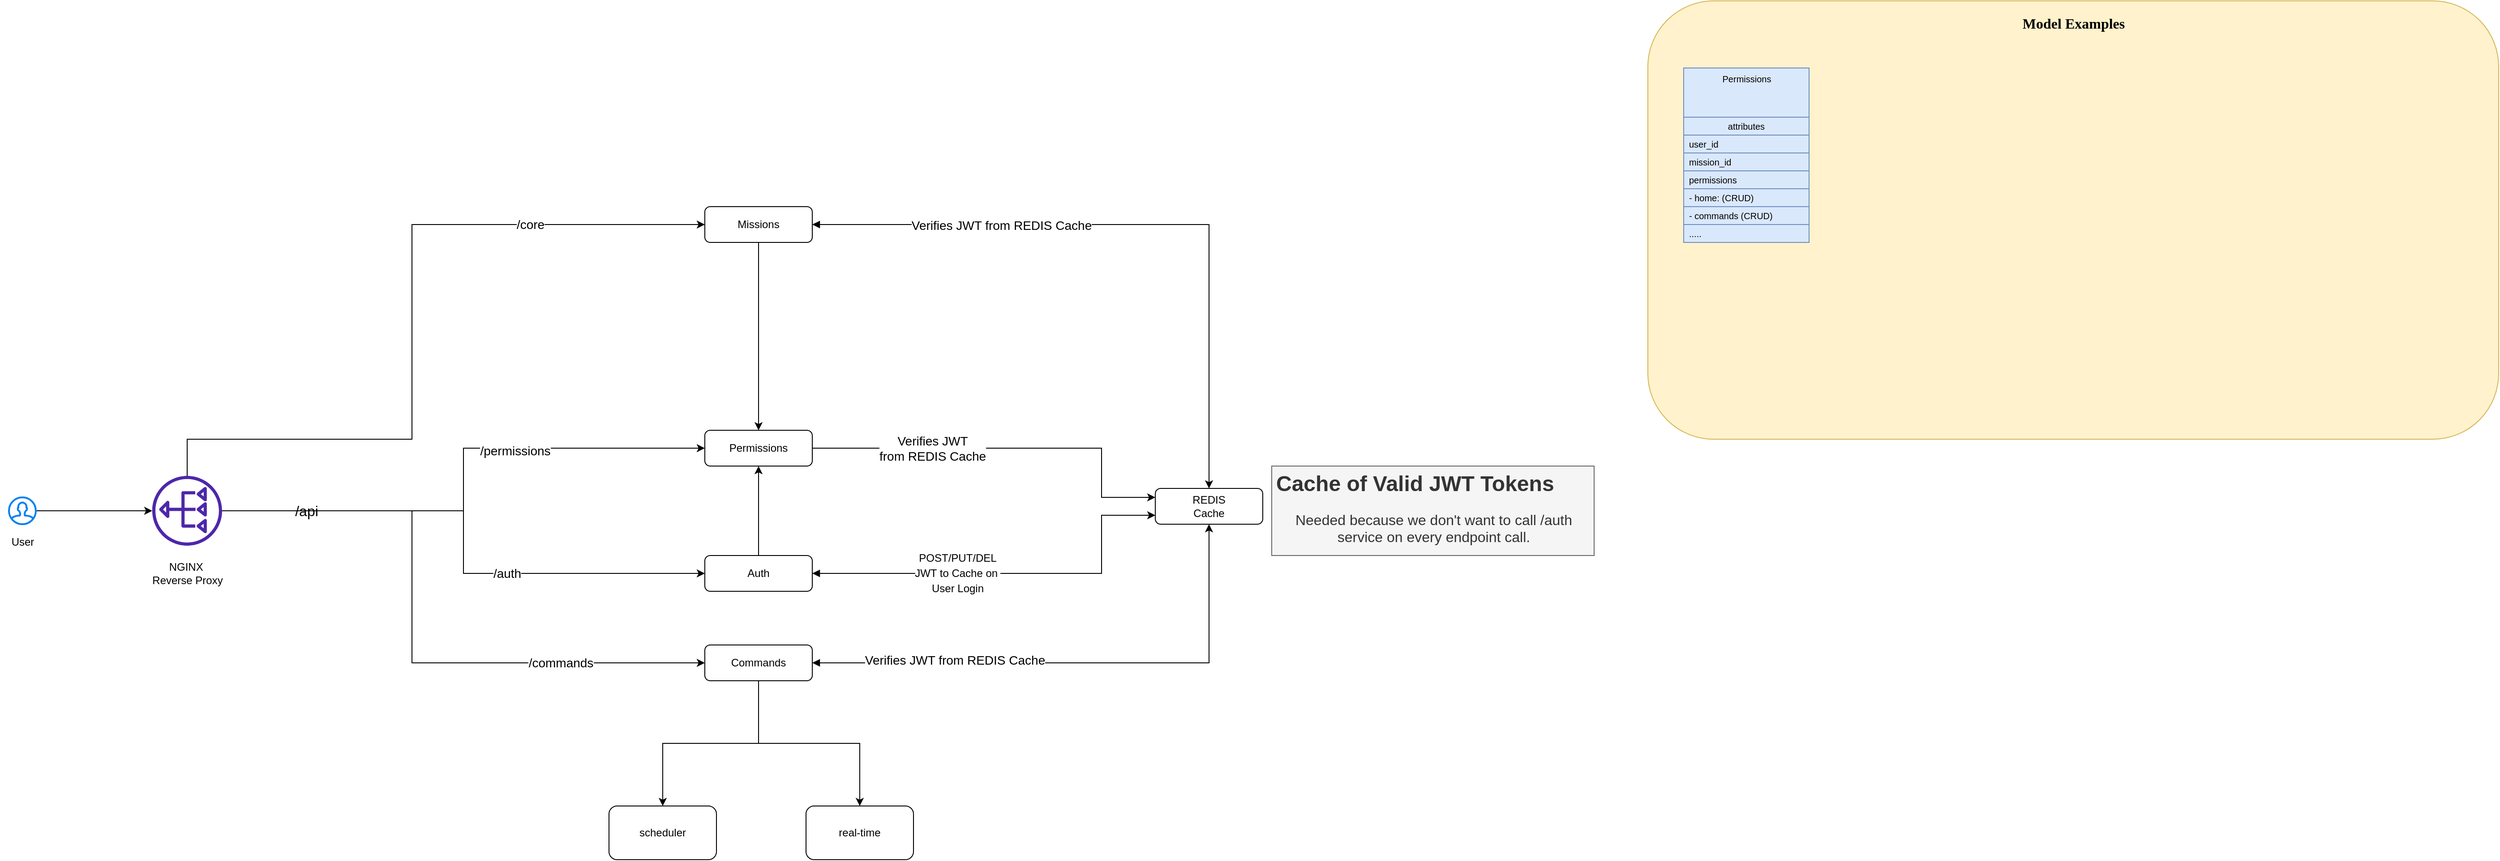 <mxfile version="20.5.3" type="github">
  <diagram id="C5RBs43oDa-KdzZeNtuy" name="Page-1">
    <mxGraphModel dx="2459" dy="1382" grid="1" gridSize="10" guides="1" tooltips="1" connect="1" arrows="1" fold="1" page="1" pageScale="1" pageWidth="827" pageHeight="1169" math="0" shadow="0">
      <root>
        <mxCell id="WIyWlLk6GJQsqaUBKTNV-0" />
        <mxCell id="WIyWlLk6GJQsqaUBKTNV-1" parent="WIyWlLk6GJQsqaUBKTNV-0" />
        <mxCell id="NJVEVqDX89EZK1gKB82J-11" style="edgeStyle=orthogonalEdgeStyle;rounded=0;orthogonalLoop=1;jettySize=auto;html=1;" parent="WIyWlLk6GJQsqaUBKTNV-1" source="NJVEVqDX89EZK1gKB82J-2" target="NJVEVqDX89EZK1gKB82J-3" edge="1">
          <mxGeometry relative="1" as="geometry" />
        </mxCell>
        <mxCell id="NJVEVqDX89EZK1gKB82J-2" value="" style="html=1;verticalLabelPosition=bottom;align=center;labelBackgroundColor=#ffffff;verticalAlign=top;strokeWidth=2;strokeColor=#0080F0;shadow=0;dashed=0;shape=mxgraph.ios7.icons.user;" parent="WIyWlLk6GJQsqaUBKTNV-1" vertex="1">
          <mxGeometry x="50" y="745" width="30" height="30" as="geometry" />
        </mxCell>
        <mxCell id="NJVEVqDX89EZK1gKB82J-5" style="edgeStyle=orthogonalEdgeStyle;rounded=0;orthogonalLoop=1;jettySize=auto;html=1;entryX=0;entryY=0.5;entryDx=0;entryDy=0;" parent="WIyWlLk6GJQsqaUBKTNV-1" source="NJVEVqDX89EZK1gKB82J-3" target="NJVEVqDX89EZK1gKB82J-4" edge="1">
          <mxGeometry relative="1" as="geometry" />
        </mxCell>
        <mxCell id="NJVEVqDX89EZK1gKB82J-14" value="/auth" style="edgeLabel;html=1;align=center;verticalAlign=middle;resizable=0;points=[];fontSize=14;" parent="NJVEVqDX89EZK1gKB82J-5" vertex="1" connectable="0">
          <mxGeometry x="0.214" y="-2" relative="1" as="geometry">
            <mxPoint x="18" y="-2" as="offset" />
          </mxGeometry>
        </mxCell>
        <mxCell id="NJVEVqDX89EZK1gKB82J-7" style="edgeStyle=orthogonalEdgeStyle;rounded=0;orthogonalLoop=1;jettySize=auto;html=1;entryX=0;entryY=0.5;entryDx=0;entryDy=0;" parent="WIyWlLk6GJQsqaUBKTNV-1" source="NJVEVqDX89EZK1gKB82J-3" target="NJVEVqDX89EZK1gKB82J-6" edge="1">
          <mxGeometry relative="1" as="geometry">
            <mxPoint x="650" y="460" as="targetPoint" />
            <Array as="points">
              <mxPoint x="500" y="680" />
              <mxPoint x="500" y="440" />
            </Array>
          </mxGeometry>
        </mxCell>
        <mxCell id="NJVEVqDX89EZK1gKB82J-13" value="/core" style="edgeLabel;html=1;align=center;verticalAlign=middle;resizable=0;points=[];fontSize=14;" parent="NJVEVqDX89EZK1gKB82J-7" vertex="1" connectable="0">
          <mxGeometry x="0.546" relative="1" as="geometry">
            <mxPoint as="offset" />
          </mxGeometry>
        </mxCell>
        <mxCell id="NJVEVqDX89EZK1gKB82J-9" style="edgeStyle=orthogonalEdgeStyle;rounded=0;orthogonalLoop=1;jettySize=auto;html=1;entryX=0;entryY=0.5;entryDx=0;entryDy=0;" parent="WIyWlLk6GJQsqaUBKTNV-1" source="NJVEVqDX89EZK1gKB82J-3" target="NJVEVqDX89EZK1gKB82J-8" edge="1">
          <mxGeometry relative="1" as="geometry">
            <Array as="points">
              <mxPoint x="500" y="760" />
              <mxPoint x="500" y="930" />
            </Array>
          </mxGeometry>
        </mxCell>
        <mxCell id="NJVEVqDX89EZK1gKB82J-15" value="/commands" style="edgeLabel;html=1;align=center;verticalAlign=middle;resizable=0;points=[];fontSize=14;" parent="NJVEVqDX89EZK1gKB82J-9" vertex="1" connectable="0">
          <mxGeometry x="0.556" y="2" relative="1" as="geometry">
            <mxPoint x="-4" y="2" as="offset" />
          </mxGeometry>
        </mxCell>
        <mxCell id="NJVEVqDX89EZK1gKB82J-32" value="&lt;font color=&quot;#000000&quot;&gt;/api&lt;/font&gt;" style="edgeLabel;html=1;align=center;verticalAlign=middle;resizable=0;points=[];fontSize=16;fontColor=#FFF4C3;" parent="NJVEVqDX89EZK1gKB82J-9" vertex="1" connectable="0">
          <mxGeometry x="-0.736" y="4" relative="1" as="geometry">
            <mxPoint y="4" as="offset" />
          </mxGeometry>
        </mxCell>
        <mxCell id="zdZplvmf9GOSGcuP2uMJ-3" style="edgeStyle=orthogonalEdgeStyle;rounded=0;orthogonalLoop=1;jettySize=auto;html=1;entryX=0;entryY=0.5;entryDx=0;entryDy=0;" parent="WIyWlLk6GJQsqaUBKTNV-1" source="NJVEVqDX89EZK1gKB82J-3" target="zdZplvmf9GOSGcuP2uMJ-0" edge="1">
          <mxGeometry relative="1" as="geometry">
            <mxPoint x="827" y="680" as="targetPoint" />
          </mxGeometry>
        </mxCell>
        <mxCell id="zdZplvmf9GOSGcuP2uMJ-10" value="&lt;font style=&quot;font-size: 14px;&quot;&gt;/permissions&lt;/font&gt;" style="edgeLabel;html=1;align=center;verticalAlign=middle;resizable=0;points=[];" parent="zdZplvmf9GOSGcuP2uMJ-3" vertex="1" connectable="0">
          <mxGeometry x="0.303" y="-3" relative="1" as="geometry">
            <mxPoint as="offset" />
          </mxGeometry>
        </mxCell>
        <mxCell id="NJVEVqDX89EZK1gKB82J-3" value="" style="sketch=0;outlineConnect=0;fontColor=#232F3E;gradientColor=none;fillColor=#4D27AA;strokeColor=none;dashed=0;verticalLabelPosition=bottom;verticalAlign=top;align=center;html=1;fontSize=12;fontStyle=0;aspect=fixed;pointerEvents=1;shape=mxgraph.aws4.nat_gateway;rotation=-180;" parent="WIyWlLk6GJQsqaUBKTNV-1" vertex="1">
          <mxGeometry x="210" y="721" width="78" height="78" as="geometry" />
        </mxCell>
        <mxCell id="NJVEVqDX89EZK1gKB82J-17" style="edgeStyle=orthogonalEdgeStyle;rounded=0;orthogonalLoop=1;jettySize=auto;html=1;entryX=0;entryY=0.75;entryDx=0;entryDy=0;startArrow=block;startFill=1;" parent="WIyWlLk6GJQsqaUBKTNV-1" source="NJVEVqDX89EZK1gKB82J-4" target="NJVEVqDX89EZK1gKB82J-12" edge="1">
          <mxGeometry relative="1" as="geometry">
            <Array as="points">
              <mxPoint x="1270" y="830" />
              <mxPoint x="1270" y="765" />
            </Array>
          </mxGeometry>
        </mxCell>
        <mxCell id="zdZplvmf9GOSGcuP2uMJ-14" value="&lt;font style=&quot;font-size: 12px;&quot;&gt;POST/PUT/DEL&lt;br&gt;JWT to Cache on&amp;nbsp;&lt;br&gt;User Login&lt;/font&gt;" style="edgeLabel;html=1;align=center;verticalAlign=middle;resizable=0;points=[];fontSize=14;" parent="NJVEVqDX89EZK1gKB82J-17" vertex="1" connectable="0">
          <mxGeometry x="-0.603" y="1" relative="1" as="geometry">
            <mxPoint x="73" as="offset" />
          </mxGeometry>
        </mxCell>
        <mxCell id="8mPSzgrVa2HVy0yudJZ2-2" style="edgeStyle=orthogonalEdgeStyle;rounded=0;orthogonalLoop=1;jettySize=auto;html=1;entryX=0.5;entryY=1;entryDx=0;entryDy=0;" edge="1" parent="WIyWlLk6GJQsqaUBKTNV-1" source="NJVEVqDX89EZK1gKB82J-4" target="zdZplvmf9GOSGcuP2uMJ-0">
          <mxGeometry relative="1" as="geometry">
            <mxPoint x="887" y="700" as="targetPoint" />
          </mxGeometry>
        </mxCell>
        <mxCell id="NJVEVqDX89EZK1gKB82J-4" value="Auth" style="rounded=1;whiteSpace=wrap;html=1;fontSize=12;glass=0;strokeWidth=1;shadow=0;" parent="WIyWlLk6GJQsqaUBKTNV-1" vertex="1">
          <mxGeometry x="827" y="810" width="120" height="40" as="geometry" />
        </mxCell>
        <mxCell id="NJVEVqDX89EZK1gKB82J-30" style="edgeStyle=orthogonalEdgeStyle;rounded=0;orthogonalLoop=1;jettySize=auto;html=1;entryX=0.5;entryY=0;entryDx=0;entryDy=0;fontSize=16;fontColor=#FFF4C3;endArrow=classic;endFill=1;startArrow=block;startFill=1;" parent="WIyWlLk6GJQsqaUBKTNV-1" source="NJVEVqDX89EZK1gKB82J-6" target="NJVEVqDX89EZK1gKB82J-12" edge="1">
          <mxGeometry relative="1" as="geometry" />
        </mxCell>
        <mxCell id="NJVEVqDX89EZK1gKB82J-33" value="Verifies JWT from REDIS Cache" style="edgeLabel;html=1;align=center;verticalAlign=middle;resizable=0;points=[];fontSize=14;fontColor=#000000;" parent="NJVEVqDX89EZK1gKB82J-30" vertex="1" connectable="0">
          <mxGeometry x="-0.43" y="-1" relative="1" as="geometry">
            <mxPoint as="offset" />
          </mxGeometry>
        </mxCell>
        <mxCell id="8mPSzgrVa2HVy0yudJZ2-3" style="edgeStyle=orthogonalEdgeStyle;rounded=0;orthogonalLoop=1;jettySize=auto;html=1;" edge="1" parent="WIyWlLk6GJQsqaUBKTNV-1" source="NJVEVqDX89EZK1gKB82J-6" target="zdZplvmf9GOSGcuP2uMJ-0">
          <mxGeometry relative="1" as="geometry" />
        </mxCell>
        <mxCell id="NJVEVqDX89EZK1gKB82J-6" value="Missions" style="rounded=1;whiteSpace=wrap;html=1;fontSize=12;glass=0;strokeWidth=1;shadow=0;" parent="WIyWlLk6GJQsqaUBKTNV-1" vertex="1">
          <mxGeometry x="827" y="420" width="120" height="40" as="geometry" />
        </mxCell>
        <mxCell id="NJVEVqDX89EZK1gKB82J-21" value="" style="edgeStyle=orthogonalEdgeStyle;rounded=0;orthogonalLoop=1;jettySize=auto;html=1;fontSize=16;fontColor=#FFF4C3;" parent="WIyWlLk6GJQsqaUBKTNV-1" source="NJVEVqDX89EZK1gKB82J-8" target="NJVEVqDX89EZK1gKB82J-20" edge="1">
          <mxGeometry relative="1" as="geometry" />
        </mxCell>
        <mxCell id="NJVEVqDX89EZK1gKB82J-23" value="" style="edgeStyle=orthogonalEdgeStyle;rounded=0;orthogonalLoop=1;jettySize=auto;html=1;fontSize=16;fontColor=#FFF4C3;" parent="WIyWlLk6GJQsqaUBKTNV-1" source="NJVEVqDX89EZK1gKB82J-8" target="NJVEVqDX89EZK1gKB82J-22" edge="1">
          <mxGeometry relative="1" as="geometry" />
        </mxCell>
        <mxCell id="NJVEVqDX89EZK1gKB82J-31" style="edgeStyle=orthogonalEdgeStyle;rounded=0;orthogonalLoop=1;jettySize=auto;html=1;entryX=0.5;entryY=1;entryDx=0;entryDy=0;fontSize=16;fontColor=#FFF4C3;startArrow=block;startFill=1;endArrow=classic;endFill=1;" parent="WIyWlLk6GJQsqaUBKTNV-1" source="NJVEVqDX89EZK1gKB82J-8" target="NJVEVqDX89EZK1gKB82J-12" edge="1">
          <mxGeometry relative="1" as="geometry" />
        </mxCell>
        <mxCell id="zdZplvmf9GOSGcuP2uMJ-9" value="&lt;span style=&quot;font-size: 14px;&quot;&gt;Verifies JWT from REDIS Cache&lt;/span&gt;" style="edgeLabel;html=1;align=center;verticalAlign=middle;resizable=0;points=[];" parent="NJVEVqDX89EZK1gKB82J-31" vertex="1" connectable="0">
          <mxGeometry x="-0.468" y="3" relative="1" as="geometry">
            <mxPoint as="offset" />
          </mxGeometry>
        </mxCell>
        <mxCell id="NJVEVqDX89EZK1gKB82J-8" value="Commands" style="rounded=1;whiteSpace=wrap;html=1;fontSize=12;glass=0;strokeWidth=1;shadow=0;" parent="WIyWlLk6GJQsqaUBKTNV-1" vertex="1">
          <mxGeometry x="827" y="910" width="120" height="40" as="geometry" />
        </mxCell>
        <mxCell id="NJVEVqDX89EZK1gKB82J-10" value="NGINX&amp;nbsp;&lt;br&gt;Reverse Proxy&lt;br&gt;" style="text;html=1;align=center;verticalAlign=middle;resizable=0;points=[];autosize=1;strokeColor=none;fillColor=none;" parent="WIyWlLk6GJQsqaUBKTNV-1" vertex="1">
          <mxGeometry x="199" y="810" width="100" height="40" as="geometry" />
        </mxCell>
        <mxCell id="NJVEVqDX89EZK1gKB82J-12" value="REDIS&lt;br&gt;Cache" style="rounded=1;whiteSpace=wrap;html=1;fontSize=12;glass=0;strokeWidth=1;shadow=0;" parent="WIyWlLk6GJQsqaUBKTNV-1" vertex="1">
          <mxGeometry x="1330" y="735" width="120" height="40" as="geometry" />
        </mxCell>
        <mxCell id="NJVEVqDX89EZK1gKB82J-16" value="&lt;h1&gt;Cache of Valid JWT Tokens&lt;/h1&gt;&lt;p style=&quot;text-align: center;&quot;&gt;&lt;font style=&quot;font-size: 16px;&quot;&gt;Needed because we don&#39;t want to call /auth service on every endpoint call.&lt;/font&gt;&lt;/p&gt;" style="text;html=1;strokeColor=#666666;fillColor=#f5f5f5;spacing=5;spacingTop=-20;whiteSpace=wrap;overflow=hidden;rounded=0;fontColor=#333333;" parent="WIyWlLk6GJQsqaUBKTNV-1" vertex="1">
          <mxGeometry x="1460" y="710" width="360" height="100" as="geometry" />
        </mxCell>
        <mxCell id="NJVEVqDX89EZK1gKB82J-20" value="scheduler" style="whiteSpace=wrap;html=1;rounded=1;glass=0;strokeWidth=1;shadow=0;" parent="WIyWlLk6GJQsqaUBKTNV-1" vertex="1">
          <mxGeometry x="720" y="1090" width="120" height="60" as="geometry" />
        </mxCell>
        <mxCell id="NJVEVqDX89EZK1gKB82J-22" value="real-time" style="whiteSpace=wrap;html=1;rounded=1;glass=0;strokeWidth=1;shadow=0;" parent="WIyWlLk6GJQsqaUBKTNV-1" vertex="1">
          <mxGeometry x="940" y="1090" width="120" height="60" as="geometry" />
        </mxCell>
        <mxCell id="zdZplvmf9GOSGcuP2uMJ-11" style="edgeStyle=orthogonalEdgeStyle;rounded=0;orthogonalLoop=1;jettySize=auto;html=1;entryX=0;entryY=0.25;entryDx=0;entryDy=0;fontSize=14;exitX=1;exitY=0.5;exitDx=0;exitDy=0;" parent="WIyWlLk6GJQsqaUBKTNV-1" source="zdZplvmf9GOSGcuP2uMJ-0" target="NJVEVqDX89EZK1gKB82J-12" edge="1">
          <mxGeometry relative="1" as="geometry">
            <Array as="points">
              <mxPoint x="1270" y="690" />
              <mxPoint x="1270" y="745" />
            </Array>
            <mxPoint x="947" y="680" as="sourcePoint" />
            <mxPoint x="1320" y="735" as="targetPoint" />
          </mxGeometry>
        </mxCell>
        <mxCell id="zdZplvmf9GOSGcuP2uMJ-15" value="&lt;span style=&quot;font-size: 14px;&quot;&gt;Verifies JWT &lt;br&gt;from REDIS Cache&lt;/span&gt;" style="edgeLabel;html=1;align=center;verticalAlign=middle;resizable=0;points=[];fontSize=12;" parent="zdZplvmf9GOSGcuP2uMJ-11" vertex="1" connectable="0">
          <mxGeometry x="-0.656" y="-2" relative="1" as="geometry">
            <mxPoint x="58" y="-2" as="offset" />
          </mxGeometry>
        </mxCell>
        <mxCell id="zdZplvmf9GOSGcuP2uMJ-0" value="Permissions" style="rounded=1;whiteSpace=wrap;html=1;fontSize=12;glass=0;strokeWidth=1;shadow=0;" parent="WIyWlLk6GJQsqaUBKTNV-1" vertex="1">
          <mxGeometry x="827" y="670" width="120" height="40" as="geometry" />
        </mxCell>
        <mxCell id="8mPSzgrVa2HVy0yudJZ2-29" value="" style="rounded=1;whiteSpace=wrap;html=1;fontSize=10;fillColor=#fff2cc;strokeColor=#d6b656;" vertex="1" parent="WIyWlLk6GJQsqaUBKTNV-1">
          <mxGeometry x="1880" y="190" width="950" height="490" as="geometry" />
        </mxCell>
        <mxCell id="zdZplvmf9GOSGcuP2uMJ-16" value="User" style="text;html=1;align=center;verticalAlign=middle;resizable=0;points=[];autosize=1;strokeColor=none;fillColor=none;fontSize=12;" parent="WIyWlLk6GJQsqaUBKTNV-1" vertex="1">
          <mxGeometry x="40" y="780" width="50" height="30" as="geometry" />
        </mxCell>
        <mxCell id="8mPSzgrVa2HVy0yudJZ2-15" value="Permissions" style="swimlane;fontStyle=0;align=center;verticalAlign=top;childLayout=stackLayout;horizontal=1;startSize=55;horizontalStack=0;resizeParent=1;resizeParentMax=0;resizeLast=0;collapsible=0;marginBottom=0;html=1;fontSize=10;fillColor=#dae8fc;strokeColor=#6c8ebf;" vertex="1" parent="WIyWlLk6GJQsqaUBKTNV-1">
          <mxGeometry x="1920" y="265" width="140" height="195" as="geometry" />
        </mxCell>
        <mxCell id="8mPSzgrVa2HVy0yudJZ2-16" value="attributes" style="text;html=1;strokeColor=#6c8ebf;fillColor=#dae8fc;align=center;verticalAlign=middle;spacingLeft=4;spacingRight=4;overflow=hidden;rotatable=0;points=[[0,0.5],[1,0.5]];portConstraint=eastwest;fontSize=10;" vertex="1" parent="8mPSzgrVa2HVy0yudJZ2-15">
          <mxGeometry y="55" width="140" height="20" as="geometry" />
        </mxCell>
        <mxCell id="8mPSzgrVa2HVy0yudJZ2-17" value="user_id" style="text;html=1;strokeColor=#6c8ebf;fillColor=#dae8fc;align=left;verticalAlign=middle;spacingLeft=4;spacingRight=4;overflow=hidden;rotatable=0;points=[[0,0.5],[1,0.5]];portConstraint=eastwest;fontSize=10;" vertex="1" parent="8mPSzgrVa2HVy0yudJZ2-15">
          <mxGeometry y="75" width="140" height="20" as="geometry" />
        </mxCell>
        <mxCell id="8mPSzgrVa2HVy0yudJZ2-23" value="mission_id" style="text;html=1;strokeColor=#6c8ebf;fillColor=#dae8fc;align=left;verticalAlign=middle;spacingLeft=4;spacingRight=4;overflow=hidden;rotatable=0;points=[[0,0.5],[1,0.5]];portConstraint=eastwest;fontSize=10;" vertex="1" parent="8mPSzgrVa2HVy0yudJZ2-15">
          <mxGeometry y="95" width="140" height="20" as="geometry" />
        </mxCell>
        <mxCell id="8mPSzgrVa2HVy0yudJZ2-25" value="permissions" style="text;html=1;strokeColor=#6c8ebf;fillColor=#dae8fc;align=left;verticalAlign=middle;spacingLeft=4;spacingRight=4;overflow=hidden;rotatable=0;points=[[0,0.5],[1,0.5]];portConstraint=eastwest;fontSize=10;" vertex="1" parent="8mPSzgrVa2HVy0yudJZ2-15">
          <mxGeometry y="115" width="140" height="20" as="geometry" />
        </mxCell>
        <mxCell id="8mPSzgrVa2HVy0yudJZ2-26" value="- home: (CRUD)" style="text;html=1;strokeColor=#6c8ebf;fillColor=#dae8fc;align=left;verticalAlign=middle;spacingLeft=4;spacingRight=4;overflow=hidden;rotatable=0;points=[[0,0.5],[1,0.5]];portConstraint=eastwest;fontSize=10;" vertex="1" parent="8mPSzgrVa2HVy0yudJZ2-15">
          <mxGeometry y="135" width="140" height="20" as="geometry" />
        </mxCell>
        <mxCell id="8mPSzgrVa2HVy0yudJZ2-27" value="- commands (CRUD)" style="text;html=1;strokeColor=#6c8ebf;fillColor=#dae8fc;align=left;verticalAlign=middle;spacingLeft=4;spacingRight=4;overflow=hidden;rotatable=0;points=[[0,0.5],[1,0.5]];portConstraint=eastwest;fontSize=10;" vertex="1" parent="8mPSzgrVa2HVy0yudJZ2-15">
          <mxGeometry y="155" width="140" height="20" as="geometry" />
        </mxCell>
        <mxCell id="8mPSzgrVa2HVy0yudJZ2-28" value="....." style="text;html=1;strokeColor=#6c8ebf;fillColor=#dae8fc;align=left;verticalAlign=middle;spacingLeft=4;spacingRight=4;overflow=hidden;rotatable=0;points=[[0,0.5],[1,0.5]];portConstraint=eastwest;fontSize=10;" vertex="1" parent="8mPSzgrVa2HVy0yudJZ2-15">
          <mxGeometry y="175" width="140" height="20" as="geometry" />
        </mxCell>
        <mxCell id="8mPSzgrVa2HVy0yudJZ2-30" value="&lt;b&gt;&lt;font style=&quot;font-size: 16px;&quot; face=&quot;Verdana&quot;&gt;Model Examples&lt;/font&gt;&lt;/b&gt;" style="text;html=1;strokeColor=none;fillColor=none;align=center;verticalAlign=middle;whiteSpace=wrap;rounded=0;fontSize=10;" vertex="1" parent="WIyWlLk6GJQsqaUBKTNV-1">
          <mxGeometry x="2157.5" y="200" width="395" height="30" as="geometry" />
        </mxCell>
      </root>
    </mxGraphModel>
  </diagram>
</mxfile>
